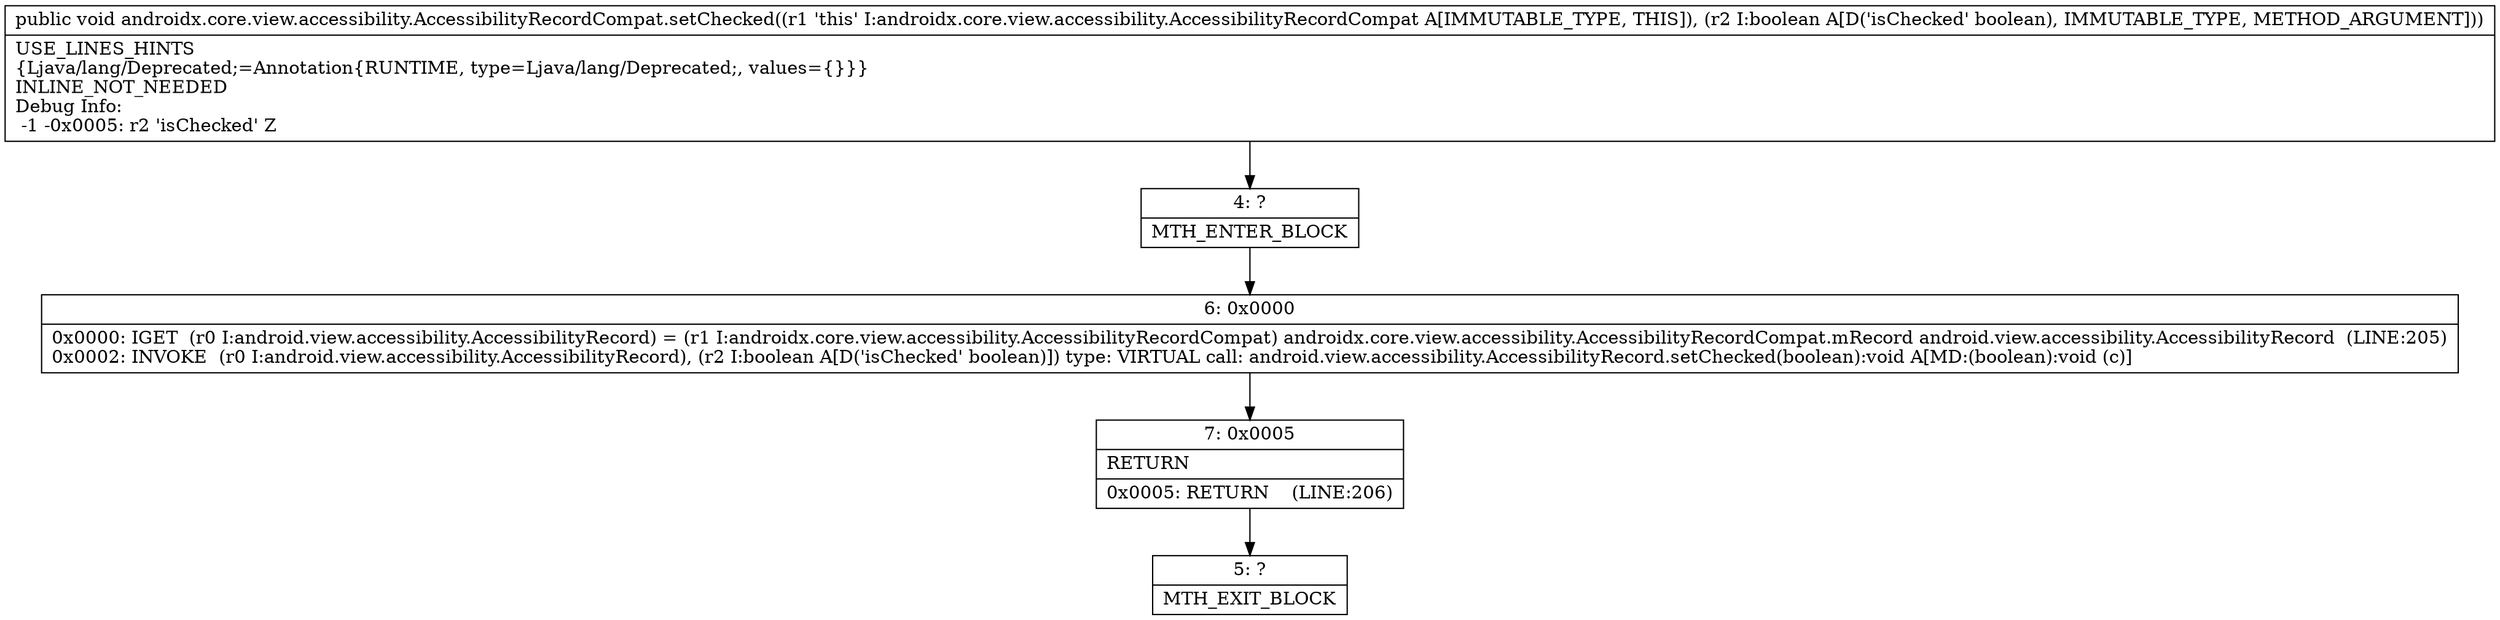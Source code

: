 digraph "CFG forandroidx.core.view.accessibility.AccessibilityRecordCompat.setChecked(Z)V" {
Node_4 [shape=record,label="{4\:\ ?|MTH_ENTER_BLOCK\l}"];
Node_6 [shape=record,label="{6\:\ 0x0000|0x0000: IGET  (r0 I:android.view.accessibility.AccessibilityRecord) = (r1 I:androidx.core.view.accessibility.AccessibilityRecordCompat) androidx.core.view.accessibility.AccessibilityRecordCompat.mRecord android.view.accessibility.AccessibilityRecord  (LINE:205)\l0x0002: INVOKE  (r0 I:android.view.accessibility.AccessibilityRecord), (r2 I:boolean A[D('isChecked' boolean)]) type: VIRTUAL call: android.view.accessibility.AccessibilityRecord.setChecked(boolean):void A[MD:(boolean):void (c)]\l}"];
Node_7 [shape=record,label="{7\:\ 0x0005|RETURN\l|0x0005: RETURN    (LINE:206)\l}"];
Node_5 [shape=record,label="{5\:\ ?|MTH_EXIT_BLOCK\l}"];
MethodNode[shape=record,label="{public void androidx.core.view.accessibility.AccessibilityRecordCompat.setChecked((r1 'this' I:androidx.core.view.accessibility.AccessibilityRecordCompat A[IMMUTABLE_TYPE, THIS]), (r2 I:boolean A[D('isChecked' boolean), IMMUTABLE_TYPE, METHOD_ARGUMENT]))  | USE_LINES_HINTS\l\{Ljava\/lang\/Deprecated;=Annotation\{RUNTIME, type=Ljava\/lang\/Deprecated;, values=\{\}\}\}\lINLINE_NOT_NEEDED\lDebug Info:\l  \-1 \-0x0005: r2 'isChecked' Z\l}"];
MethodNode -> Node_4;Node_4 -> Node_6;
Node_6 -> Node_7;
Node_7 -> Node_5;
}

